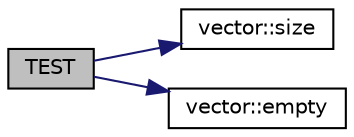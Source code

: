 digraph "TEST"
{
 // LATEX_PDF_SIZE
  edge [fontname="Helvetica",fontsize="10",labelfontname="Helvetica",labelfontsize="10"];
  node [fontname="Helvetica",fontsize="10",shape=record];
  rankdir="LR";
  Node18 [label="TEST",height=0.2,width=0.4,color="black", fillcolor="grey75", style="filled", fontcolor="black",tooltip=" "];
  Node18 -> Node19 [color="midnightblue",fontsize="10",style="solid",fontname="Helvetica"];
  Node19 [label="vector::size",height=0.2,width=0.4,color="black", fillcolor="white", style="filled",URL="$classvector.html#a9120cf31751788694dff60ce600849c8",tooltip="Returns the number of elements in the vector."];
  Node18 -> Node20 [color="midnightblue",fontsize="10",style="solid",fontname="Helvetica"];
  Node20 [label="vector::empty",height=0.2,width=0.4,color="black", fillcolor="white", style="filled",URL="$classvector.html#a0ee0e78b263a685dcddef3d193725bd8",tooltip="Returns whether the vector is empty."];
}
